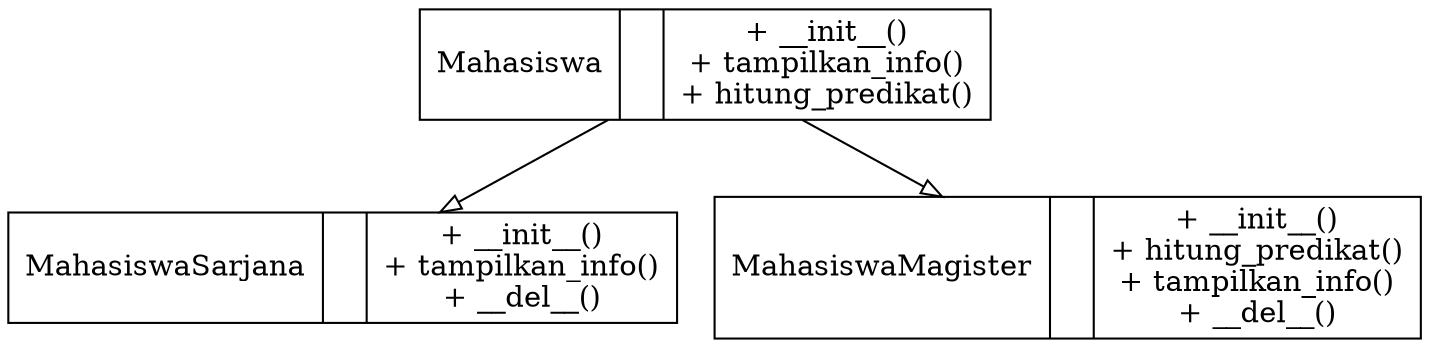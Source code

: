 // Class Diagram
digraph {
	node [shape=record]
	Mahasiswa [label="Mahasiswa||+ __init__()\n+ tampilkan_info()\n+ hitung_predikat()"]
	MahasiswaSarjana [label="MahasiswaSarjana||+ __init__()\n+ tampilkan_info()\n+ __del__()"]
	MahasiswaMagister [label="MahasiswaMagister||+ __init__()\n+ hitung_predikat()\n+ tampilkan_info()\n+ __del__()"]
	Mahasiswa -> MahasiswaSarjana [arrowhead=empty]
	Mahasiswa -> MahasiswaMagister [arrowhead=empty]
}
